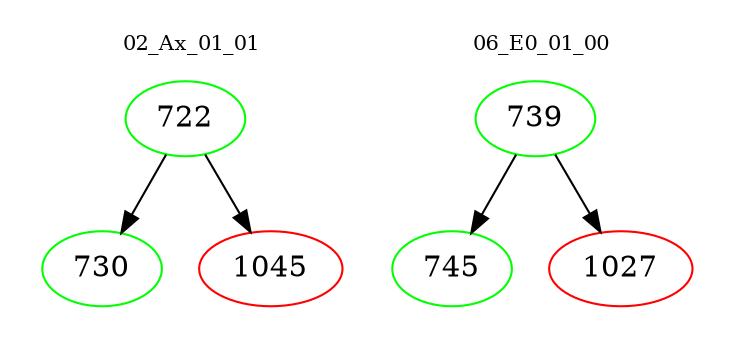 digraph{
subgraph cluster_0 {
color = white
label = "02_Ax_01_01";
fontsize=10;
T0_722 [label="722", color="green"]
T0_722 -> T0_730 [color="black"]
T0_730 [label="730", color="green"]
T0_722 -> T0_1045 [color="black"]
T0_1045 [label="1045", color="red"]
}
subgraph cluster_1 {
color = white
label = "06_E0_01_00";
fontsize=10;
T1_739 [label="739", color="green"]
T1_739 -> T1_745 [color="black"]
T1_745 [label="745", color="green"]
T1_739 -> T1_1027 [color="black"]
T1_1027 [label="1027", color="red"]
}
}
